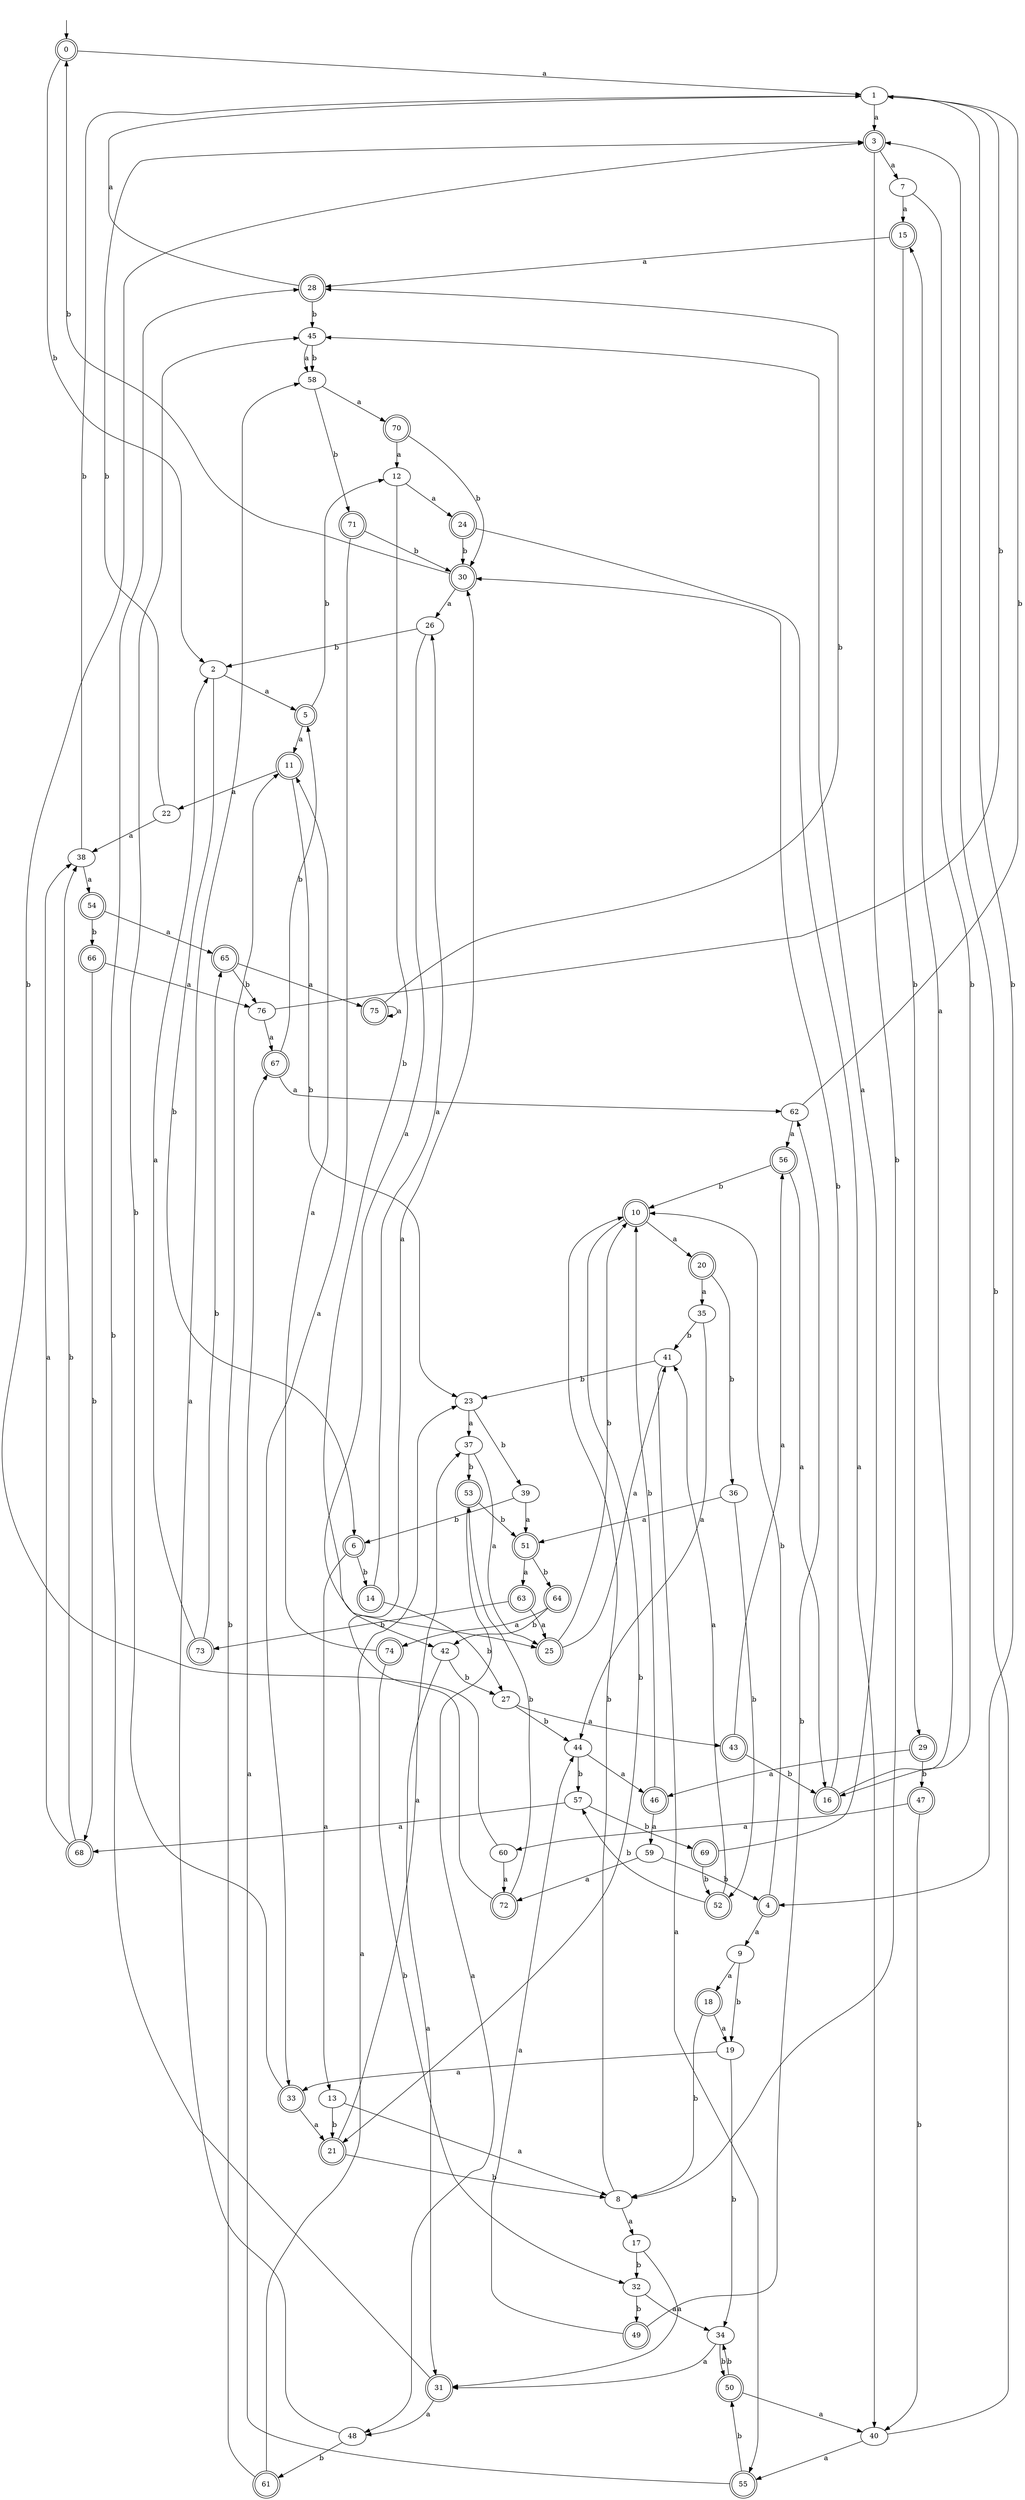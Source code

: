 digraph RandomDFA {
  __start0 [label="", shape=none];
  __start0 -> 0 [label=""];
  0 [shape=circle] [shape=doublecircle]
  0 -> 1 [label="a"]
  0 -> 2 [label="b"]
  1
  1 -> 3 [label="a"]
  1 -> 4 [label="b"]
  2
  2 -> 5 [label="a"]
  2 -> 6 [label="b"]
  3 [shape=doublecircle]
  3 -> 7 [label="a"]
  3 -> 8 [label="b"]
  4 [shape=doublecircle]
  4 -> 9 [label="a"]
  4 -> 10 [label="b"]
  5 [shape=doublecircle]
  5 -> 11 [label="a"]
  5 -> 12 [label="b"]
  6 [shape=doublecircle]
  6 -> 13 [label="a"]
  6 -> 14 [label="b"]
  7
  7 -> 15 [label="a"]
  7 -> 16 [label="b"]
  8
  8 -> 17 [label="a"]
  8 -> 10 [label="b"]
  9
  9 -> 18 [label="a"]
  9 -> 19 [label="b"]
  10 [shape=doublecircle]
  10 -> 20 [label="a"]
  10 -> 21 [label="b"]
  11 [shape=doublecircle]
  11 -> 22 [label="a"]
  11 -> 23 [label="b"]
  12
  12 -> 24 [label="a"]
  12 -> 25 [label="b"]
  13
  13 -> 8 [label="a"]
  13 -> 21 [label="b"]
  14 [shape=doublecircle]
  14 -> 26 [label="a"]
  14 -> 27 [label="b"]
  15 [shape=doublecircle]
  15 -> 28 [label="a"]
  15 -> 29 [label="b"]
  16 [shape=doublecircle]
  16 -> 15 [label="a"]
  16 -> 30 [label="b"]
  17
  17 -> 31 [label="a"]
  17 -> 32 [label="b"]
  18 [shape=doublecircle]
  18 -> 19 [label="a"]
  18 -> 8 [label="b"]
  19
  19 -> 33 [label="a"]
  19 -> 34 [label="b"]
  20 [shape=doublecircle]
  20 -> 35 [label="a"]
  20 -> 36 [label="b"]
  21 [shape=doublecircle]
  21 -> 37 [label="a"]
  21 -> 8 [label="b"]
  22
  22 -> 38 [label="a"]
  22 -> 3 [label="b"]
  23
  23 -> 37 [label="a"]
  23 -> 39 [label="b"]
  24 [shape=doublecircle]
  24 -> 40 [label="a"]
  24 -> 30 [label="b"]
  25 [shape=doublecircle]
  25 -> 41 [label="a"]
  25 -> 10 [label="b"]
  26
  26 -> 42 [label="a"]
  26 -> 2 [label="b"]
  27
  27 -> 43 [label="a"]
  27 -> 44 [label="b"]
  28 [shape=doublecircle]
  28 -> 1 [label="a"]
  28 -> 45 [label="b"]
  29 [shape=doublecircle]
  29 -> 46 [label="a"]
  29 -> 47 [label="b"]
  30 [shape=doublecircle]
  30 -> 26 [label="a"]
  30 -> 0 [label="b"]
  31 [shape=doublecircle]
  31 -> 48 [label="a"]
  31 -> 28 [label="b"]
  32
  32 -> 34 [label="a"]
  32 -> 49 [label="b"]
  33 [shape=doublecircle]
  33 -> 21 [label="a"]
  33 -> 45 [label="b"]
  34
  34 -> 31 [label="a"]
  34 -> 50 [label="b"]
  35
  35 -> 44 [label="a"]
  35 -> 41 [label="b"]
  36
  36 -> 51 [label="a"]
  36 -> 52 [label="b"]
  37
  37 -> 25 [label="a"]
  37 -> 53 [label="b"]
  38
  38 -> 54 [label="a"]
  38 -> 1 [label="b"]
  39
  39 -> 51 [label="a"]
  39 -> 6 [label="b"]
  40
  40 -> 55 [label="a"]
  40 -> 3 [label="b"]
  41
  41 -> 55 [label="a"]
  41 -> 23 [label="b"]
  42
  42 -> 31 [label="a"]
  42 -> 27 [label="b"]
  43 [shape=doublecircle]
  43 -> 56 [label="a"]
  43 -> 16 [label="b"]
  44
  44 -> 46 [label="a"]
  44 -> 57 [label="b"]
  45
  45 -> 58 [label="a"]
  45 -> 58 [label="b"]
  46 [shape=doublecircle]
  46 -> 59 [label="a"]
  46 -> 10 [label="b"]
  47 [shape=doublecircle]
  47 -> 60 [label="a"]
  47 -> 40 [label="b"]
  48
  48 -> 58 [label="a"]
  48 -> 61 [label="b"]
  49 [shape=doublecircle]
  49 -> 44 [label="a"]
  49 -> 62 [label="b"]
  50 [shape=doublecircle]
  50 -> 40 [label="a"]
  50 -> 34 [label="b"]
  51 [shape=doublecircle]
  51 -> 63 [label="a"]
  51 -> 64 [label="b"]
  52 [shape=doublecircle]
  52 -> 41 [label="a"]
  52 -> 57 [label="b"]
  53 [shape=doublecircle]
  53 -> 48 [label="a"]
  53 -> 51 [label="b"]
  54 [shape=doublecircle]
  54 -> 65 [label="a"]
  54 -> 66 [label="b"]
  55 [shape=doublecircle]
  55 -> 67 [label="a"]
  55 -> 50 [label="b"]
  56 [shape=doublecircle]
  56 -> 16 [label="a"]
  56 -> 10 [label="b"]
  57
  57 -> 68 [label="a"]
  57 -> 69 [label="b"]
  58
  58 -> 70 [label="a"]
  58 -> 71 [label="b"]
  59
  59 -> 72 [label="a"]
  59 -> 4 [label="b"]
  60
  60 -> 72 [label="a"]
  60 -> 3 [label="b"]
  61 [shape=doublecircle]
  61 -> 23 [label="a"]
  61 -> 11 [label="b"]
  62
  62 -> 56 [label="a"]
  62 -> 1 [label="b"]
  63 [shape=doublecircle]
  63 -> 25 [label="a"]
  63 -> 73 [label="b"]
  64 [shape=doublecircle]
  64 -> 74 [label="a"]
  64 -> 42 [label="b"]
  65 [shape=doublecircle]
  65 -> 75 [label="a"]
  65 -> 76 [label="b"]
  66 [shape=doublecircle]
  66 -> 76 [label="a"]
  66 -> 68 [label="b"]
  67 [shape=doublecircle]
  67 -> 62 [label="a"]
  67 -> 5 [label="b"]
  68 [shape=doublecircle]
  68 -> 38 [label="a"]
  68 -> 38 [label="b"]
  69 [shape=doublecircle]
  69 -> 45 [label="a"]
  69 -> 52 [label="b"]
  70 [shape=doublecircle]
  70 -> 12 [label="a"]
  70 -> 30 [label="b"]
  71 [shape=doublecircle]
  71 -> 33 [label="a"]
  71 -> 30 [label="b"]
  72 [shape=doublecircle]
  72 -> 30 [label="a"]
  72 -> 53 [label="b"]
  73 [shape=doublecircle]
  73 -> 2 [label="a"]
  73 -> 65 [label="b"]
  74 [shape=doublecircle]
  74 -> 11 [label="a"]
  74 -> 32 [label="b"]
  75 [shape=doublecircle]
  75 -> 75 [label="a"]
  75 -> 28 [label="b"]
  76
  76 -> 67 [label="a"]
  76 -> 1 [label="b"]
}

